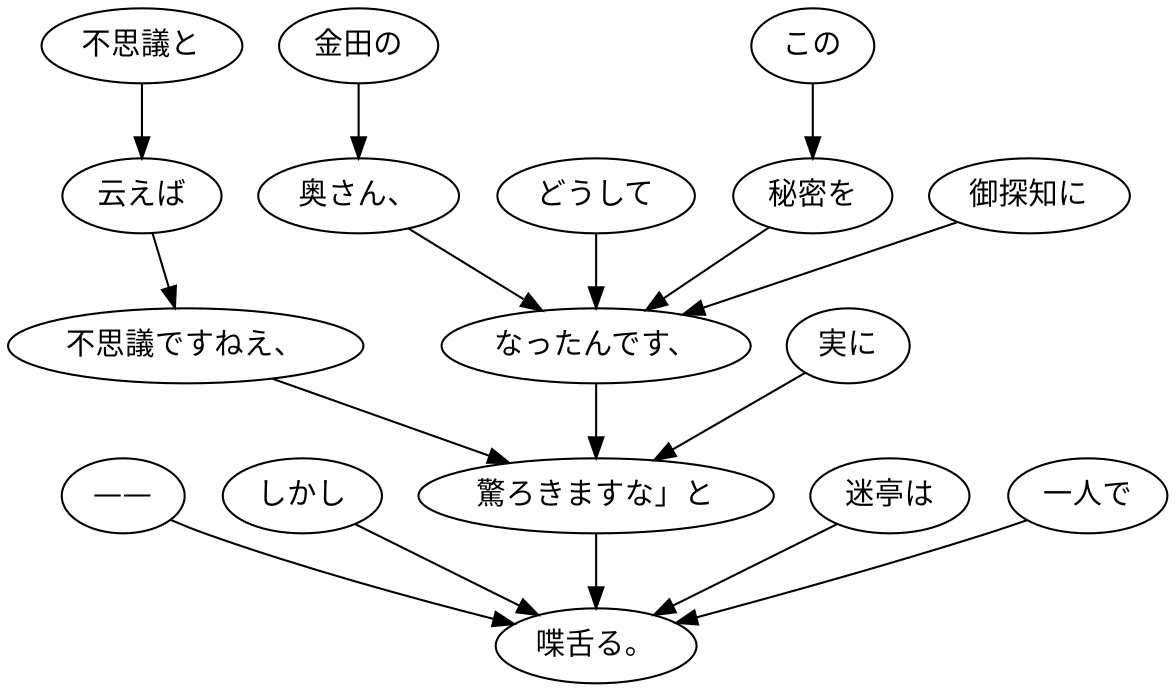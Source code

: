 digraph graph1646 {
	node0 [label="——"];
	node1 [label="しかし"];
	node2 [label="不思議と"];
	node3 [label="云えば"];
	node4 [label="不思議ですねえ、"];
	node5 [label="金田の"];
	node6 [label="奥さん、"];
	node7 [label="どうして"];
	node8 [label="この"];
	node9 [label="秘密を"];
	node10 [label="御探知に"];
	node11 [label="なったんです、"];
	node12 [label="実に"];
	node13 [label="驚ろきますな」と"];
	node14 [label="迷亭は"];
	node15 [label="一人で"];
	node16 [label="喋舌る。"];
	node0 -> node16;
	node1 -> node16;
	node2 -> node3;
	node3 -> node4;
	node4 -> node13;
	node5 -> node6;
	node6 -> node11;
	node7 -> node11;
	node8 -> node9;
	node9 -> node11;
	node10 -> node11;
	node11 -> node13;
	node12 -> node13;
	node13 -> node16;
	node14 -> node16;
	node15 -> node16;
}
